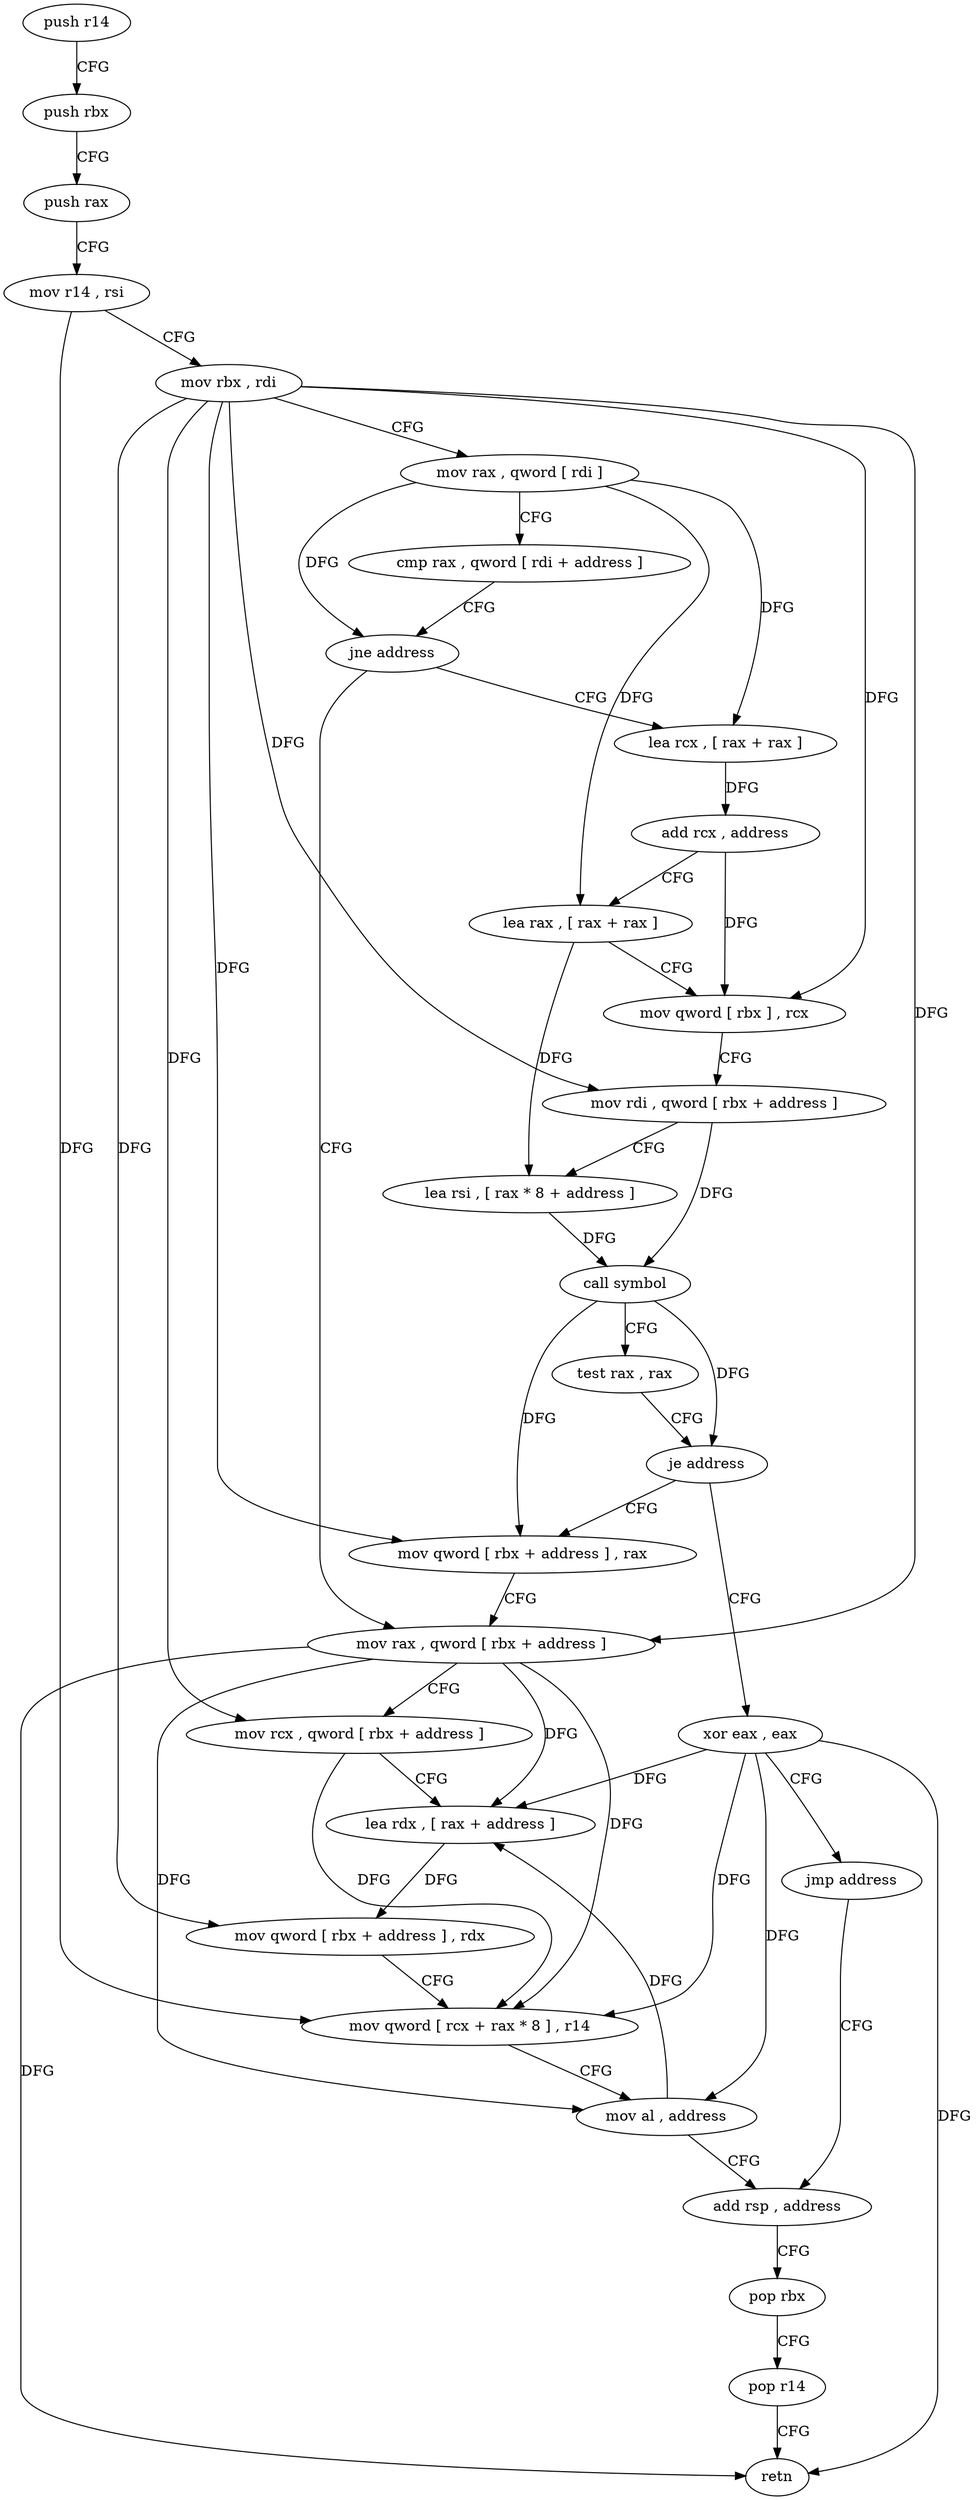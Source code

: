 digraph "func" {
"4241376" [label = "push r14" ]
"4241378" [label = "push rbx" ]
"4241379" [label = "push rax" ]
"4241380" [label = "mov r14 , rsi" ]
"4241383" [label = "mov rbx , rdi" ]
"4241386" [label = "mov rax , qword [ rdi ]" ]
"4241389" [label = "cmp rax , qword [ rdi + address ]" ]
"4241393" [label = "jne address" ]
"4241436" [label = "mov rax , qword [ rbx + address ]" ]
"4241395" [label = "lea rcx , [ rax + rax ]" ]
"4241440" [label = "mov rcx , qword [ rbx + address ]" ]
"4241444" [label = "lea rdx , [ rax + address ]" ]
"4241448" [label = "mov qword [ rbx + address ] , rdx" ]
"4241452" [label = "mov qword [ rcx + rax * 8 ] , r14" ]
"4241456" [label = "mov al , address" ]
"4241458" [label = "add rsp , address" ]
"4241399" [label = "add rcx , address" ]
"4241403" [label = "lea rax , [ rax + rax ]" ]
"4241407" [label = "mov qword [ rbx ] , rcx" ]
"4241410" [label = "mov rdi , qword [ rbx + address ]" ]
"4241414" [label = "lea rsi , [ rax * 8 + address ]" ]
"4241422" [label = "call symbol" ]
"4241427" [label = "test rax , rax" ]
"4241430" [label = "je address" ]
"4241466" [label = "xor eax , eax" ]
"4241432" [label = "mov qword [ rbx + address ] , rax" ]
"4241468" [label = "jmp address" ]
"4241462" [label = "pop rbx" ]
"4241463" [label = "pop r14" ]
"4241465" [label = "retn" ]
"4241376" -> "4241378" [ label = "CFG" ]
"4241378" -> "4241379" [ label = "CFG" ]
"4241379" -> "4241380" [ label = "CFG" ]
"4241380" -> "4241383" [ label = "CFG" ]
"4241380" -> "4241452" [ label = "DFG" ]
"4241383" -> "4241386" [ label = "CFG" ]
"4241383" -> "4241436" [ label = "DFG" ]
"4241383" -> "4241440" [ label = "DFG" ]
"4241383" -> "4241448" [ label = "DFG" ]
"4241383" -> "4241407" [ label = "DFG" ]
"4241383" -> "4241410" [ label = "DFG" ]
"4241383" -> "4241432" [ label = "DFG" ]
"4241386" -> "4241389" [ label = "CFG" ]
"4241386" -> "4241393" [ label = "DFG" ]
"4241386" -> "4241395" [ label = "DFG" ]
"4241386" -> "4241403" [ label = "DFG" ]
"4241389" -> "4241393" [ label = "CFG" ]
"4241393" -> "4241436" [ label = "CFG" ]
"4241393" -> "4241395" [ label = "CFG" ]
"4241436" -> "4241440" [ label = "CFG" ]
"4241436" -> "4241444" [ label = "DFG" ]
"4241436" -> "4241452" [ label = "DFG" ]
"4241436" -> "4241456" [ label = "DFG" ]
"4241436" -> "4241465" [ label = "DFG" ]
"4241395" -> "4241399" [ label = "DFG" ]
"4241440" -> "4241444" [ label = "CFG" ]
"4241440" -> "4241452" [ label = "DFG" ]
"4241444" -> "4241448" [ label = "DFG" ]
"4241448" -> "4241452" [ label = "CFG" ]
"4241452" -> "4241456" [ label = "CFG" ]
"4241456" -> "4241458" [ label = "CFG" ]
"4241456" -> "4241444" [ label = "DFG" ]
"4241458" -> "4241462" [ label = "CFG" ]
"4241399" -> "4241403" [ label = "CFG" ]
"4241399" -> "4241407" [ label = "DFG" ]
"4241403" -> "4241407" [ label = "CFG" ]
"4241403" -> "4241414" [ label = "DFG" ]
"4241407" -> "4241410" [ label = "CFG" ]
"4241410" -> "4241414" [ label = "CFG" ]
"4241410" -> "4241422" [ label = "DFG" ]
"4241414" -> "4241422" [ label = "DFG" ]
"4241422" -> "4241427" [ label = "CFG" ]
"4241422" -> "4241430" [ label = "DFG" ]
"4241422" -> "4241432" [ label = "DFG" ]
"4241427" -> "4241430" [ label = "CFG" ]
"4241430" -> "4241466" [ label = "CFG" ]
"4241430" -> "4241432" [ label = "CFG" ]
"4241466" -> "4241468" [ label = "CFG" ]
"4241466" -> "4241444" [ label = "DFG" ]
"4241466" -> "4241456" [ label = "DFG" ]
"4241466" -> "4241452" [ label = "DFG" ]
"4241466" -> "4241465" [ label = "DFG" ]
"4241432" -> "4241436" [ label = "CFG" ]
"4241468" -> "4241458" [ label = "CFG" ]
"4241462" -> "4241463" [ label = "CFG" ]
"4241463" -> "4241465" [ label = "CFG" ]
}
